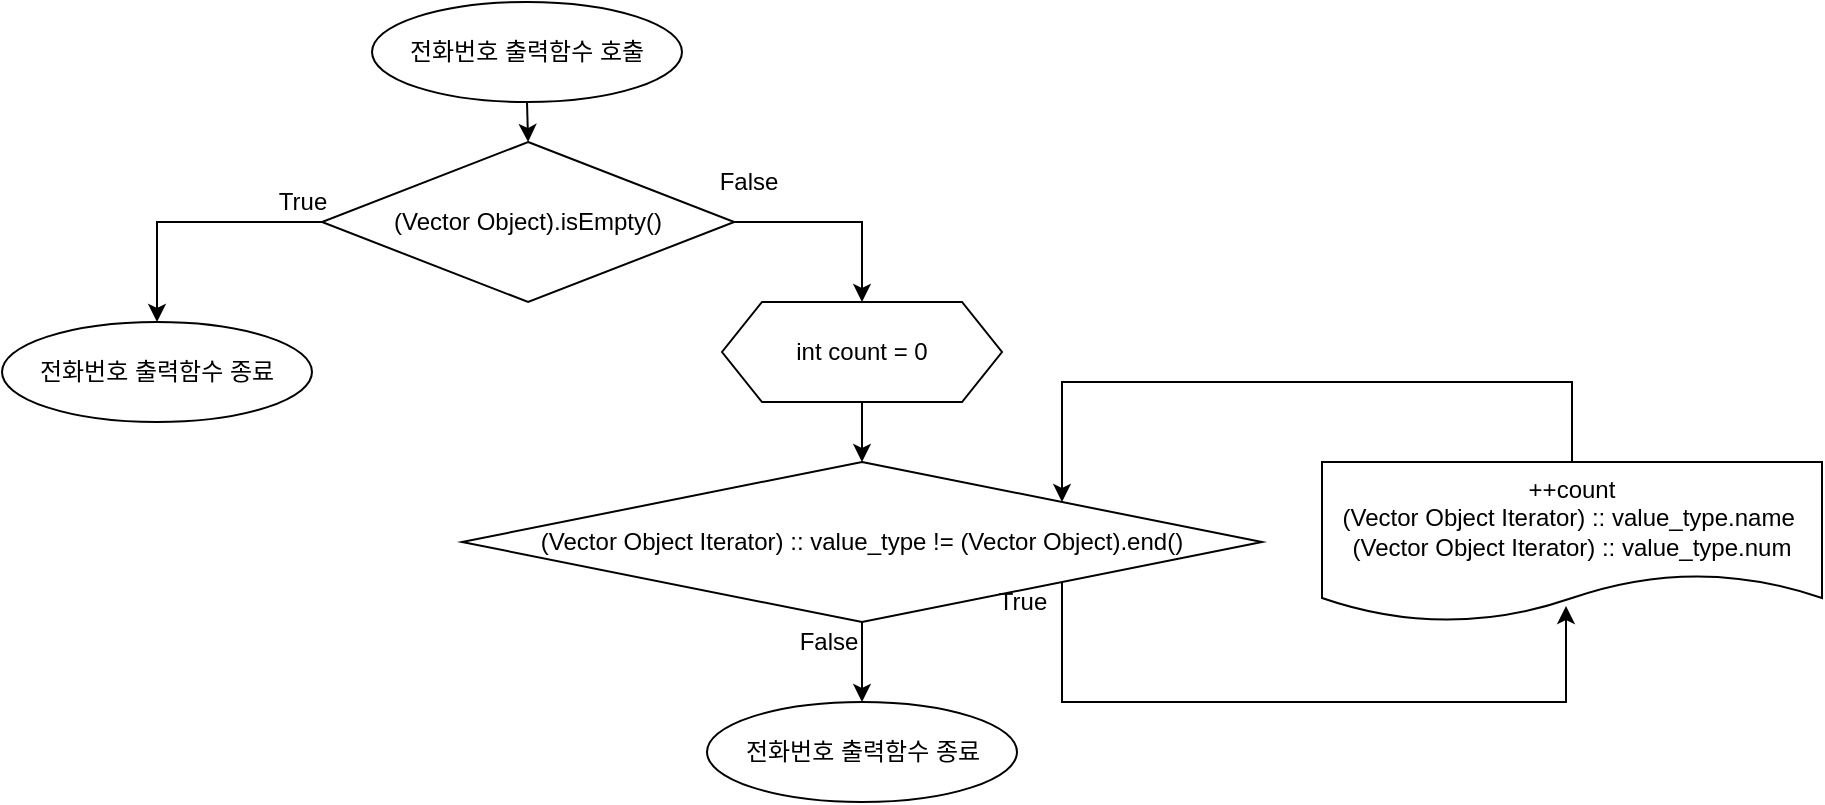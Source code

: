 <mxfile version="13.6.2" type="device"><diagram id="YPMRyoxpJvX3EbOwPsNE" name="Page-1"><mxGraphModel dx="1326" dy="806" grid="1" gridSize="10" guides="1" tooltips="1" connect="1" arrows="1" fold="1" page="1" pageScale="1" pageWidth="1390" pageHeight="980" math="0" shadow="0"><root><mxCell id="0"/><mxCell id="1" parent="0"/><mxCell id="taODENQ7d_1s7UTUQ2Yn-1" style="edgeStyle=orthogonalEdgeStyle;rounded=0;orthogonalLoop=1;jettySize=auto;html=1;exitX=0.5;exitY=1;exitDx=0;exitDy=0;entryX=0.5;entryY=0;entryDx=0;entryDy=0;" edge="1" parent="1" source="taODENQ7d_1s7UTUQ2Yn-2" target="taODENQ7d_1s7UTUQ2Yn-13"><mxGeometry relative="1" as="geometry"><mxPoint x="652.25" y="110" as="targetPoint"/></mxGeometry></mxCell><mxCell id="taODENQ7d_1s7UTUQ2Yn-2" value="전화번호 출력함수 호출" style="ellipse;whiteSpace=wrap;html=1;" vertex="1" parent="1"><mxGeometry x="575" y="40" width="155" height="50" as="geometry"/></mxCell><mxCell id="taODENQ7d_1s7UTUQ2Yn-33" style="edgeStyle=orthogonalEdgeStyle;rounded=0;orthogonalLoop=1;jettySize=auto;html=1;entryX=1;entryY=0;entryDx=0;entryDy=0;" edge="1" parent="1" source="taODENQ7d_1s7UTUQ2Yn-10" target="taODENQ7d_1s7UTUQ2Yn-18"><mxGeometry relative="1" as="geometry"><Array as="points"><mxPoint x="1175" y="230"/><mxPoint x="920" y="230"/></Array></mxGeometry></mxCell><mxCell id="taODENQ7d_1s7UTUQ2Yn-10" value="++count&lt;br&gt;(Vector Object Iterator) :: value_type.name&amp;nbsp;&lt;br&gt;(Vector Object Iterator) :: value_type.num" style="shape=document;whiteSpace=wrap;html=1;boundedLbl=1;" vertex="1" parent="1"><mxGeometry x="1050" y="270" width="250" height="80" as="geometry"/></mxCell><mxCell id="taODENQ7d_1s7UTUQ2Yn-12" style="edgeStyle=orthogonalEdgeStyle;rounded=0;orthogonalLoop=1;jettySize=auto;html=1;entryX=0.5;entryY=0;entryDx=0;entryDy=0;exitX=0;exitY=0.5;exitDx=0;exitDy=0;" edge="1" parent="1" source="taODENQ7d_1s7UTUQ2Yn-13" target="taODENQ7d_1s7UTUQ2Yn-16"><mxGeometry relative="1" as="geometry"><mxPoint x="450" y="240" as="targetPoint"/></mxGeometry></mxCell><mxCell id="taODENQ7d_1s7UTUQ2Yn-26" style="edgeStyle=orthogonalEdgeStyle;rounded=0;orthogonalLoop=1;jettySize=auto;html=1;entryX=0.5;entryY=0;entryDx=0;entryDy=0;" edge="1" parent="1" source="taODENQ7d_1s7UTUQ2Yn-13" target="taODENQ7d_1s7UTUQ2Yn-21"><mxGeometry relative="1" as="geometry"><Array as="points"><mxPoint x="820" y="150"/></Array></mxGeometry></mxCell><mxCell id="taODENQ7d_1s7UTUQ2Yn-13" value="(Vector Object).isEmpty()" style="rhombus;whiteSpace=wrap;html=1;" vertex="1" parent="1"><mxGeometry x="550" y="110" width="206.13" height="80" as="geometry"/></mxCell><mxCell id="taODENQ7d_1s7UTUQ2Yn-14" value="True" style="text;html=1;align=center;verticalAlign=middle;resizable=0;points=[];autosize=1;" vertex="1" parent="1"><mxGeometry x="520" y="130" width="40" height="20" as="geometry"/></mxCell><mxCell id="taODENQ7d_1s7UTUQ2Yn-15" value="False" style="text;html=1;align=center;verticalAlign=middle;resizable=0;points=[];autosize=1;" vertex="1" parent="1"><mxGeometry x="742.5" y="120" width="40" height="20" as="geometry"/></mxCell><mxCell id="taODENQ7d_1s7UTUQ2Yn-16" value="전화번호 출력함수 종료" style="ellipse;whiteSpace=wrap;html=1;" vertex="1" parent="1"><mxGeometry x="390" y="200" width="155" height="50" as="geometry"/></mxCell><mxCell id="taODENQ7d_1s7UTUQ2Yn-17" value="전화번호 출력함수 종료" style="ellipse;whiteSpace=wrap;html=1;" vertex="1" parent="1"><mxGeometry x="742.5" y="390" width="155" height="50" as="geometry"/></mxCell><mxCell id="taODENQ7d_1s7UTUQ2Yn-30" style="edgeStyle=orthogonalEdgeStyle;rounded=0;orthogonalLoop=1;jettySize=auto;html=1;entryX=0.5;entryY=0;entryDx=0;entryDy=0;" edge="1" parent="1" source="taODENQ7d_1s7UTUQ2Yn-18" target="taODENQ7d_1s7UTUQ2Yn-17"><mxGeometry relative="1" as="geometry"/></mxCell><mxCell id="taODENQ7d_1s7UTUQ2Yn-32" style="edgeStyle=orthogonalEdgeStyle;rounded=0;orthogonalLoop=1;jettySize=auto;html=1;exitX=1;exitY=1;exitDx=0;exitDy=0;entryX=0.488;entryY=0.9;entryDx=0;entryDy=0;entryPerimeter=0;" edge="1" parent="1" source="taODENQ7d_1s7UTUQ2Yn-18" target="taODENQ7d_1s7UTUQ2Yn-10"><mxGeometry relative="1" as="geometry"><Array as="points"><mxPoint x="920" y="390"/><mxPoint x="1172" y="390"/></Array></mxGeometry></mxCell><mxCell id="taODENQ7d_1s7UTUQ2Yn-18" value="(Vector Object Iterator) :: value_type != (Vector Object).end()" style="rhombus;whiteSpace=wrap;html=1;" vertex="1" parent="1"><mxGeometry x="620" y="270" width="400" height="80" as="geometry"/></mxCell><mxCell id="taODENQ7d_1s7UTUQ2Yn-27" value="" style="edgeStyle=orthogonalEdgeStyle;rounded=0;orthogonalLoop=1;jettySize=auto;html=1;entryX=0.5;entryY=0;entryDx=0;entryDy=0;" edge="1" parent="1" source="taODENQ7d_1s7UTUQ2Yn-21" target="taODENQ7d_1s7UTUQ2Yn-18"><mxGeometry relative="1" as="geometry"><mxPoint x="820" y="290" as="targetPoint"/></mxGeometry></mxCell><mxCell id="taODENQ7d_1s7UTUQ2Yn-21" value="int count = 0" style="shape=hexagon;perimeter=hexagonPerimeter2;whiteSpace=wrap;html=1;fixedSize=1;" vertex="1" parent="1"><mxGeometry x="750" y="190" width="140" height="50" as="geometry"/></mxCell><mxCell id="taODENQ7d_1s7UTUQ2Yn-34" value="True" style="text;html=1;align=center;verticalAlign=middle;resizable=0;points=[];autosize=1;" vertex="1" parent="1"><mxGeometry x="880" y="330" width="40" height="20" as="geometry"/></mxCell><mxCell id="taODENQ7d_1s7UTUQ2Yn-35" value="False" style="text;html=1;align=center;verticalAlign=middle;resizable=0;points=[];autosize=1;" vertex="1" parent="1"><mxGeometry x="782.5" y="350" width="40" height="20" as="geometry"/></mxCell></root></mxGraphModel></diagram></mxfile>
